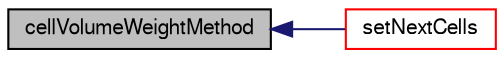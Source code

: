 digraph "cellVolumeWeightMethod"
{
  bgcolor="transparent";
  edge [fontname="FreeSans",fontsize="10",labelfontname="FreeSans",labelfontsize="10"];
  node [fontname="FreeSans",fontsize="10",shape=record];
  rankdir="LR";
  Node1 [label="cellVolumeWeightMethod",height=0.2,width=0.4,color="black", fillcolor="grey75", style="filled", fontcolor="black"];
  Node1 -> Node2 [dir="back",color="midnightblue",fontsize="10",style="solid",fontname="FreeSans"];
  Node2 [label="setNextCells",height=0.2,width=0.4,color="red",URL="$a29238.html#a78cfac8eae0ce48da9da9c37e10733c3",tooltip="Set the next cells in the advancing front algorithm. "];
}

